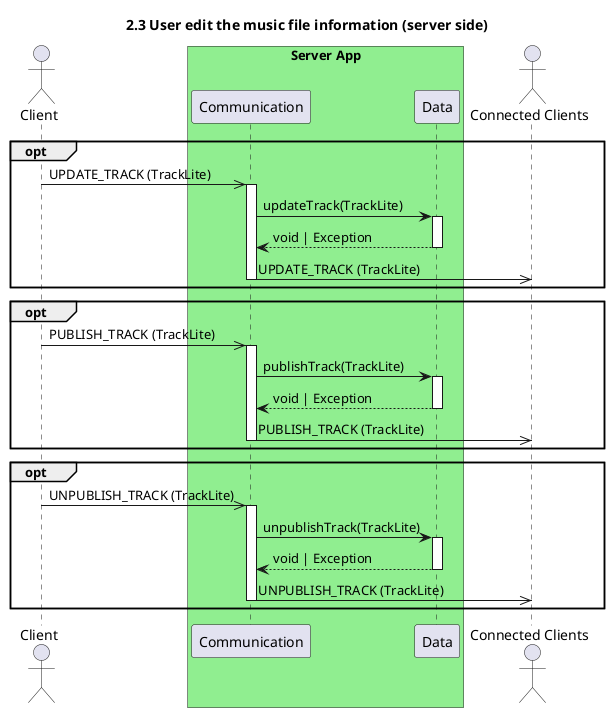 @startuml 2.3 User edit the music file information (server side)
title 2.3 User edit the music file information (server side)

actor "Client" as client
box "Server App" #LightGreen
    participant "Communication" as com
    participant "Data" as data
end box
actor "Connected Clients" as connected

opt 
    client ->> com++:  UPDATE_TRACK (TrackLite) 
    com -> data++: updateTrack(TrackLite)
    return void | Exception
    com->>connected: UPDATE_TRACK (TrackLite) 
    deactivate com
end

opt 
    client ->> com++:  PUBLISH_TRACK (TrackLite) 
    com -> data++: publishTrack(TrackLite)
    return void | Exception
    com->>connected: PUBLISH_TRACK (TrackLite) 
    deactivate com
end

opt 
    client ->> com++:  UNPUBLISH_TRACK (TrackLite) 
    com -> data++: unpublishTrack(TrackLite)
    return void | Exception
    com->>connected: UNPUBLISH_TRACK (TrackLite) 
    deactivate com
end
@enduml